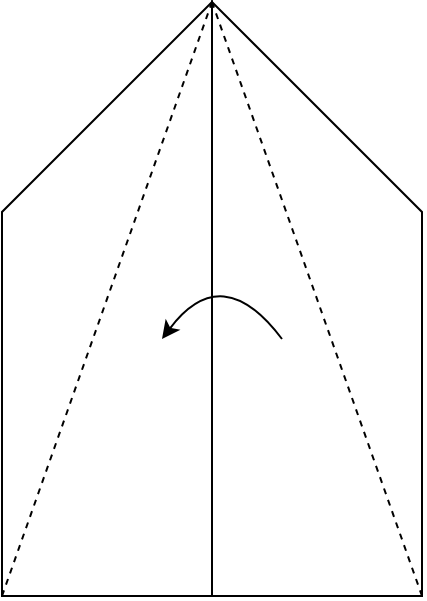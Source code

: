 <mxfile version="12.6.5" type="device"><diagram id="EKXJLbzA9zOi75ItJXN1" name="Page-1"><mxGraphModel dx="786" dy="528" grid="1" gridSize="10" guides="1" tooltips="1" connect="1" arrows="1" fold="1" page="1" pageScale="1" pageWidth="850" pageHeight="1100" math="0" shadow="0"><root><mxCell id="0"/><mxCell id="1" parent="0"/><mxCell id="Pw-Y2lYdPyCCrm_OCtL7-1" value="" style="group" vertex="1" connectable="0" parent="1"><mxGeometry x="385" y="160" width="105" height="297" as="geometry"/></mxCell><mxCell id="dphUevICBxBkhLQJ8Ndf-2" value="" style="shape=card;whiteSpace=wrap;html=1;size=120;flipH=1;" parent="Pw-Y2lYdPyCCrm_OCtL7-1" vertex="1"><mxGeometry width="105" height="297" as="geometry"/></mxCell><mxCell id="dphUevICBxBkhLQJ8Ndf-4" value="" style="endArrow=none;html=1;entryX=1;entryY=0;entryDx=0;entryDy=0;entryPerimeter=0;exitX=0;exitY=1;exitDx=0;exitDy=0;exitPerimeter=0;dashed=1;" parent="Pw-Y2lYdPyCCrm_OCtL7-1" source="dphUevICBxBkhLQJ8Ndf-2" target="dphUevICBxBkhLQJ8Ndf-2" edge="1"><mxGeometry width="50" height="50" relative="1" as="geometry"><mxPoint x="-95" y="307" as="sourcePoint"/><mxPoint x="10" y="10" as="targetPoint"/></mxGeometry></mxCell><mxCell id="Pw-Y2lYdPyCCrm_OCtL7-2" value="" style="group" vertex="1" connectable="0" parent="1"><mxGeometry x="280" y="160" width="105" height="297" as="geometry"/></mxCell><mxCell id="dphUevICBxBkhLQJ8Ndf-1" value="" style="shape=card;whiteSpace=wrap;html=1;size=120;" parent="Pw-Y2lYdPyCCrm_OCtL7-2" vertex="1"><mxGeometry width="105" height="297" as="geometry"/></mxCell><mxCell id="dphUevICBxBkhLQJ8Ndf-3" value="" style="endArrow=none;html=1;entryX=1;entryY=0;entryDx=0;entryDy=0;entryPerimeter=0;exitX=0;exitY=1;exitDx=0;exitDy=0;exitPerimeter=0;dashed=1;" parent="Pw-Y2lYdPyCCrm_OCtL7-2" source="dphUevICBxBkhLQJ8Ndf-1" target="dphUevICBxBkhLQJ8Ndf-1" edge="1"><mxGeometry width="50" height="50" relative="1" as="geometry"><mxPoint y="410" as="sourcePoint"/><mxPoint x="50" y="360" as="targetPoint"/></mxGeometry></mxCell><mxCell id="Pw-Y2lYdPyCCrm_OCtL7-6" value="" style="curved=1;endArrow=classic;html=1;" edge="1" parent="Pw-Y2lYdPyCCrm_OCtL7-2"><mxGeometry width="50" height="50" relative="1" as="geometry"><mxPoint x="140" y="168.5" as="sourcePoint"/><mxPoint x="80" y="168.5" as="targetPoint"/><Array as="points"><mxPoint x="110" y="128.5"/></Array></mxGeometry></mxCell></root></mxGraphModel></diagram></mxfile>